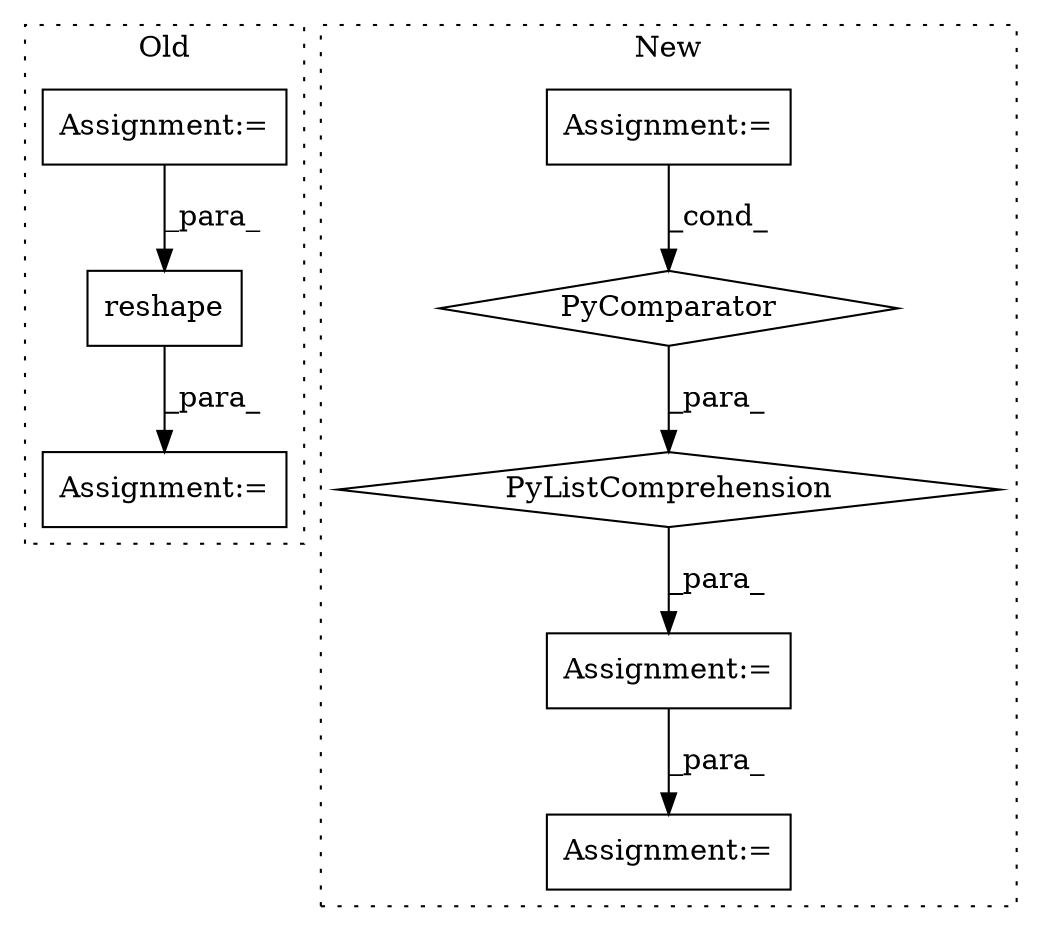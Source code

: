 digraph G {
subgraph cluster0 {
1 [label="reshape" a="32" s="7922,7963" l="8,1" shape="box"];
6 [label="Assignment:=" a="7" s="7901" l="1" shape="box"];
8 [label="Assignment:=" a="7" s="7661" l="1" shape="box"];
label = "Old";
style="dotted";
}
subgraph cluster1 {
2 [label="PyListComprehension" a="109" s="7918" l="105" shape="diamond"];
3 [label="PyComparator" a="113" s="7993" l="22" shape="diamond"];
4 [label="Assignment:=" a="7" s="7993" l="22" shape="box"];
5 [label="Assignment:=" a="7" s="7884" l="1" shape="box"];
7 [label="Assignment:=" a="7" s="8098" l="1" shape="box"];
label = "New";
style="dotted";
}
1 -> 6 [label="_para_"];
2 -> 5 [label="_para_"];
3 -> 2 [label="_para_"];
4 -> 3 [label="_cond_"];
5 -> 7 [label="_para_"];
8 -> 1 [label="_para_"];
}
